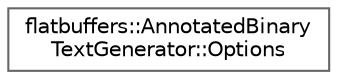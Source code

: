 digraph "Graphical Class Hierarchy"
{
 // LATEX_PDF_SIZE
  bgcolor="transparent";
  edge [fontname=Helvetica,fontsize=10,labelfontname=Helvetica,labelfontsize=10];
  node [fontname=Helvetica,fontsize=10,shape=box,height=0.2,width=0.4];
  rankdir="LR";
  Node0 [id="Node000000",label="flatbuffers::AnnotatedBinary\lTextGenerator::Options",height=0.2,width=0.4,color="grey40", fillcolor="white", style="filled",URL="$structflatbuffers_1_1AnnotatedBinaryTextGenerator_1_1Options.html",tooltip=" "];
}
